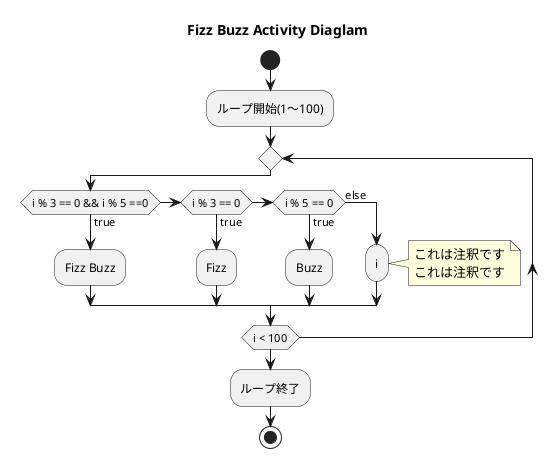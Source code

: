 @startuml
title Fizz Buzz Activity Diaglam

start

:ループ開始(1〜100);

repeat
    if (i % 3 == 0 && i % 5 ==0) then (true)
        :Fizz Buzz;
    else if (i % 3 == 0) then (true)
        :Fizz;
    else if (i % 5 == 0) then (true)
        :Buzz;
    else (else)
        :i;
        note right
            これは注釈です
            これは注釈です
        end note
    endif
repeat while (i < 100)

:ループ終了;

stop

@enduml
